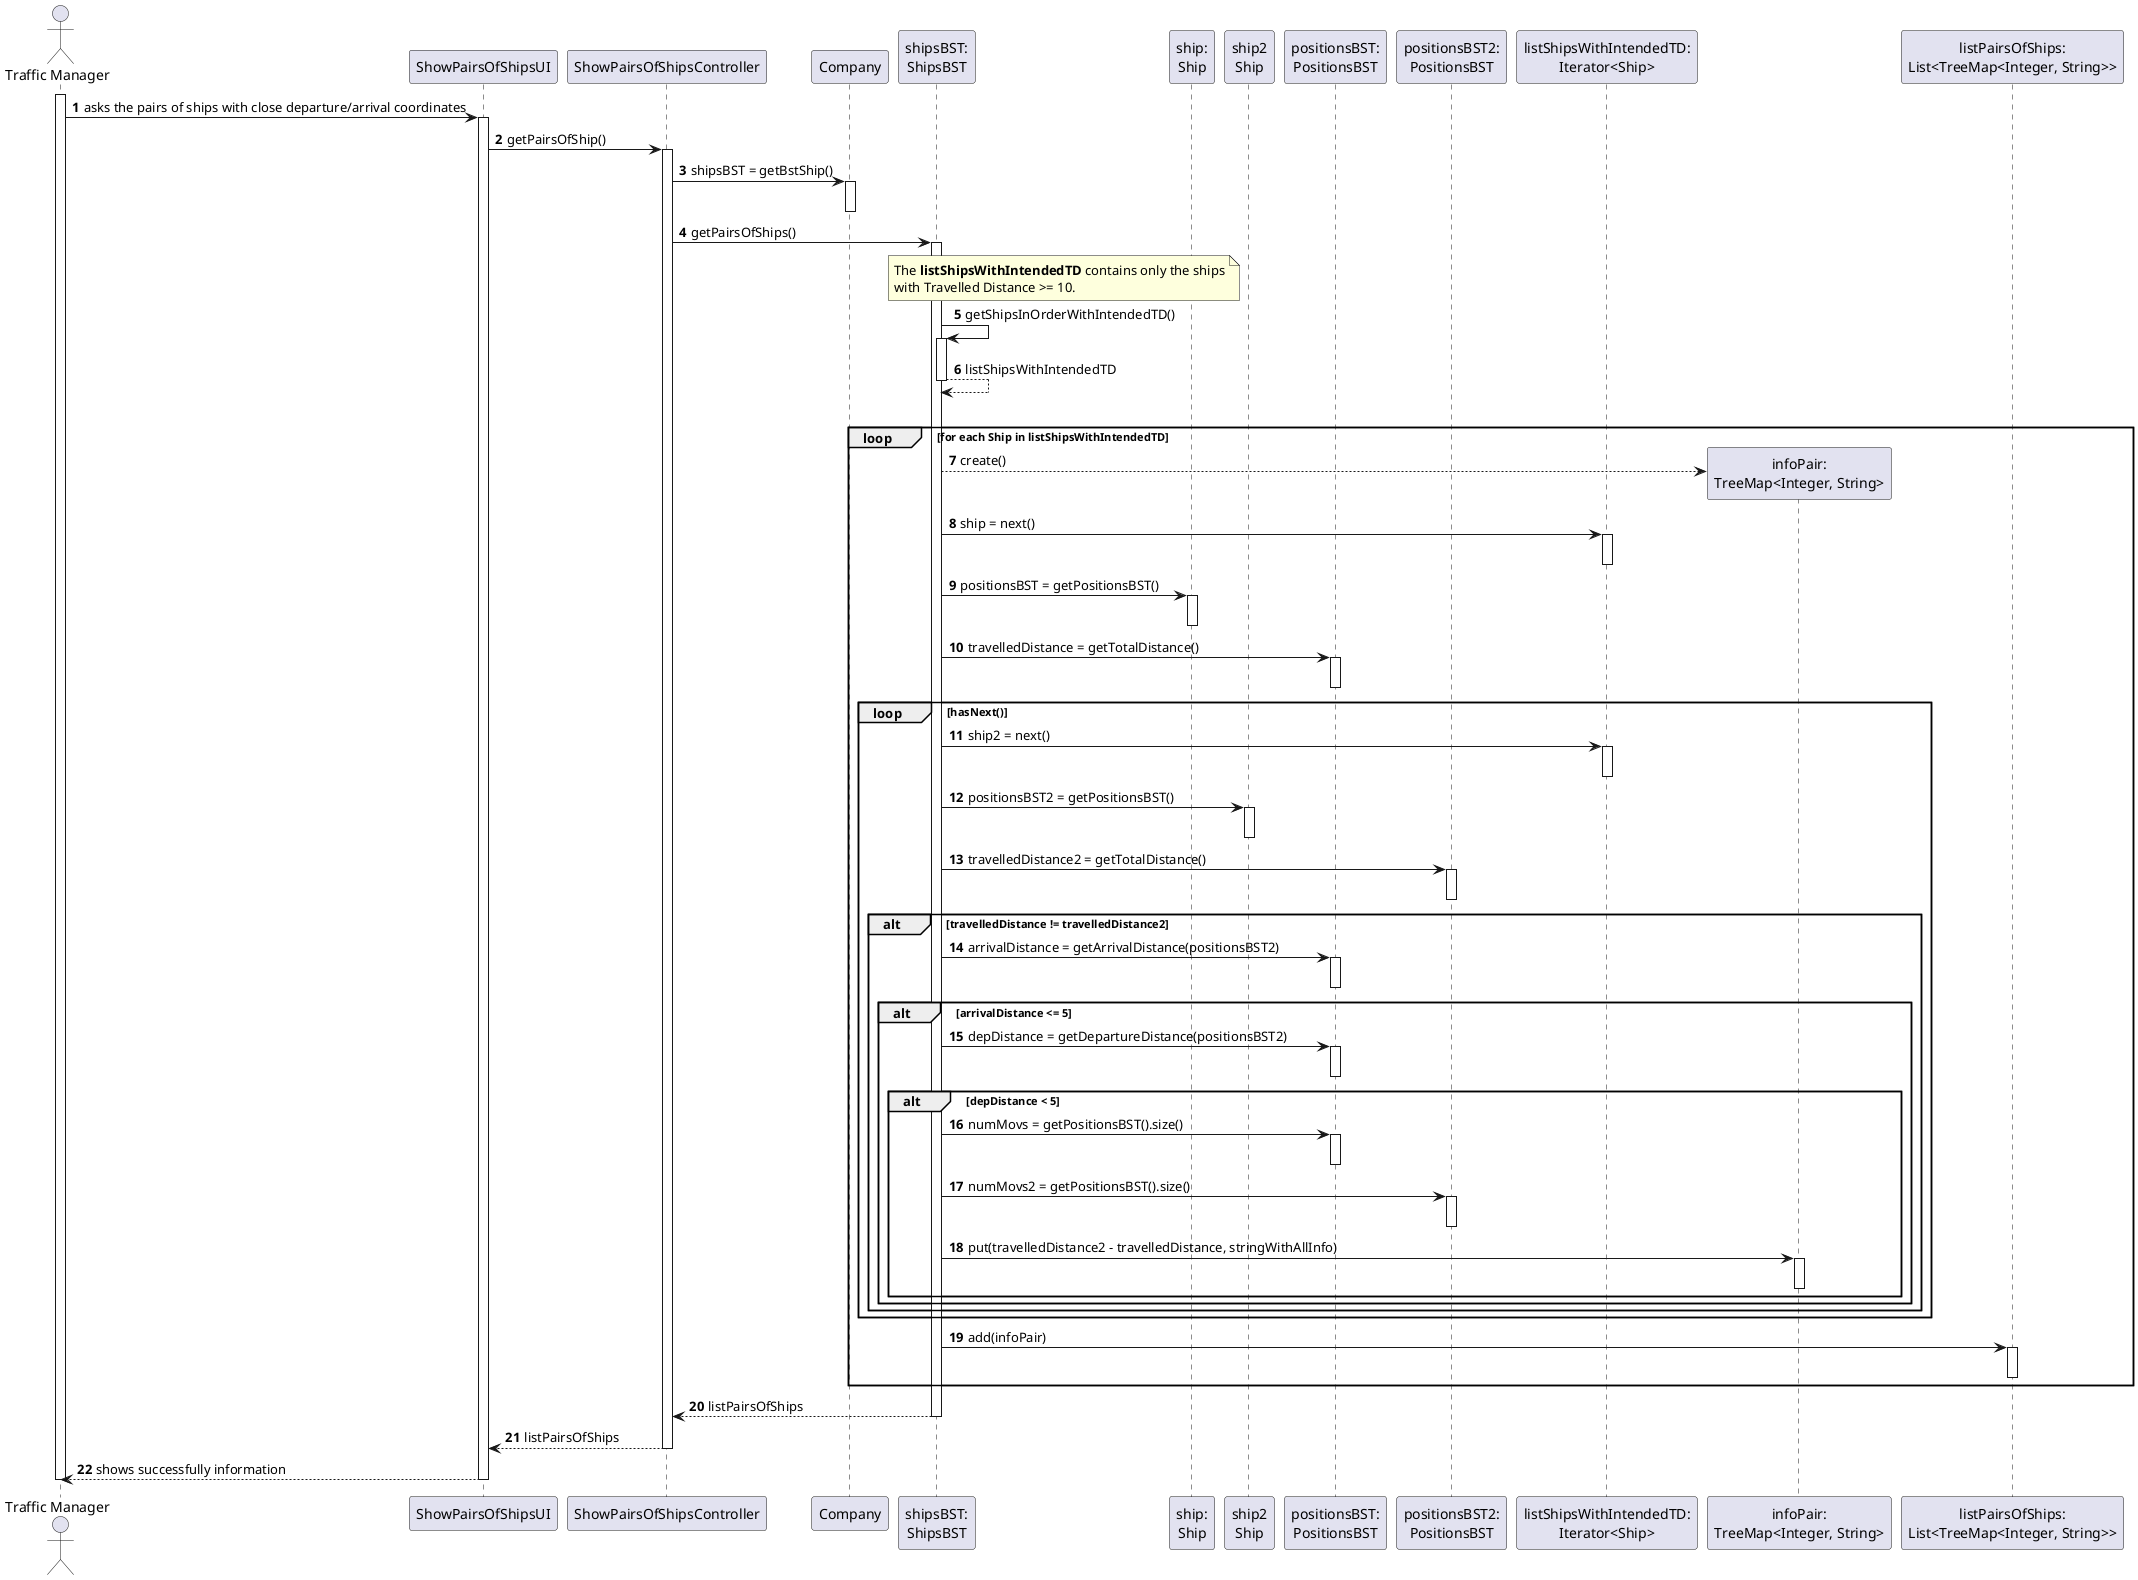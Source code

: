 @startuml


autonumber
actor "Traffic Manager" as TM

participant "ShowPairsOfShipsUI" as UI
participant "ShowPairsOfShipsController" as CTRL
participant "Company" as COMP
participant "shipsBST:\nShipsBST" as BstShip
participant "ship:\nShip" as S
participant "ship2\nShip" as S2
/'participant "ShipPosition" as SP'/
participant "positionsBST:\nPositionsBST" as BstPosition
participant "positionsBST2:\nPositionsBST" as BstPosition2
participant "listShipsWithIntendedTD:\nIterator<Ship>" as ITERATOR
participant "infoPair:\nTreeMap<Integer, String>" as TREEMAP
participant "listPairsOfShips:\nList<TreeMap<Integer, String>>" as LIST


activate TM
TM -> "UI" : asks the pairs of ships with close departure/arrival coordinates
activate "UI"
UI -> CTRL : getPairsOfShip()
activate CTRL
CTRL -> COMP : shipsBST = getBstShip()
activate COMP
deactivate COMP
CTRL -> BstShip : getPairsOfShips()
/'decide what kind of list'/
activate BstShip
/'BstShip -> BstShip : listOfShips = inOrder() '/
note over BstShip, S
The **listShipsWithIntendedTD** contains only the ships
with Travelled Distance >= 10.
end note
BstShip -> BstShip : getShipsInOrderWithIntendedTD()
activate BstShip
BstShip --> BstShip : listShipsWithIntendedTD
deactivate BstShip
|||
loop for each Ship in listShipsWithIntendedTD
BstShip --> TREEMAP** : create()
BstShip -> ITERATOR : ship = next()
activate ITERATOR
deactivate ITERATOR
/'BstShip -> S : travelledDistance = getTravelledDistance()
activate S
deactivate S
'/
BstShip -> S : positionsBST = getPositionsBST()
activate S
deactivate S
BstShip -> BstPosition : travelledDistance = getTotalDistance()
activate BstPosition
deactivate BstPosition
/'alteração alt em baixo: travelledDistance2 >= 10 em vez de > 10'/
/'alt travelledDistance >= 10'/
loop hasNext()
BstShip -> ITERATOR : ship2 = next()
activate ITERATOR
deactivate ITERATOR
BstShip -> S2 : positionsBST2 = getPositionsBST()
activate S2
deactivate S2
BstShip -> BstPosition2 : travelledDistance2 = getTotalDistance()
activate BstPosition2
deactivate BstPosition2
/'BstShip -> S2 : travelledDistance2 = getTravelledDistance()
activate S2
deactivate S2'/
/'alteração alt em baixo: && travelledDistance2 >= 10'/
/'alt travelledDistance != travelledDistance2 && travelledDistance2 >= 10'/
alt travelledDistance != travelledDistance2
/'BstShip -> BstPosition : arrivalLat = getArrivalLatitude()
activate BstPosition
deactivate BstPosition
BstShip -> BstPosition : arrivalLog = getArrivalLongitude()
activate BstPosition
deactivate BstPosition
BstShip -> BstPosition2 : arrivalLat2 = getArrivalLatitude()
activate BstPosition2
deactivate BstPosition2
BstShip -> BstPosition2 : arrivalLog2 = getArrivalLongitude()
activate BstPosition2
deactivate BstPosition2
BstShip -> BstPosition : arrivalDistance = distanceBetweenInKm(arrivalLat, arrivalLat2, arrivalLog, arrivalLog2)'/
BstShip -> BstPosition : arrivalDistance = getArrivalDistance(positionsBST2)
activate BstPosition
deactivate BstPosition
alt arrivalDistance <= 5
/'BstShip -> BstPosition : depLat = getDeparLatitude()
activate BstPosition
deactivate BstPosition
BstShip -> BstPosition : depLog = getDepartLongitude()
activate BstPosition
deactivate BstPosition
BstShip -> BstPosition2 : depLat2 = getDepartLatitude()
activate BstPosition2
deactivate BstPosition2
BstShip -> BstPosition2 : depLog2 = getDepartLongitude()
activate BstPosition2
deactivate BstPosition2
BstShip -> BstPosition : depDistance = distanceBetweenInKm(depLat, depLat2, depLog, depLog2)
activate BstPosition
deactivate BstPosition'/
BstShip -> BstPosition : depDistance = getDepartureDistance(positionsBST2)
activate BstPosition
deactivate BstPosition
alt depDistance < 5

BstShip -> BstPosition : numMovs = getPositionsBST().size()
activate BstPosition
deactivate BstPosition
BstShip -> BstPosition2 : numMovs2 = getPositionsBST().size()
activate BstPosition2
deactivate BstPosition2

BstShip -> TREEMAP : put(travelledDistance2 - travelledDistance, stringWithAllInfo)
activate TREEMAP
deactivate TREEMAP
end
end
end
end
BstShip -> LIST : add(infoPair)
activate LIST
deactivate LIST
/'end'/
end

BstShip --> CTRL : listPairsOfShips
deactivate BstShip
CTRL --> UI : listPairsOfShips
deactivate CTRL
"UI" --> TM : shows successfully information

deactivate "UI"





deactivate TM

@enduml
